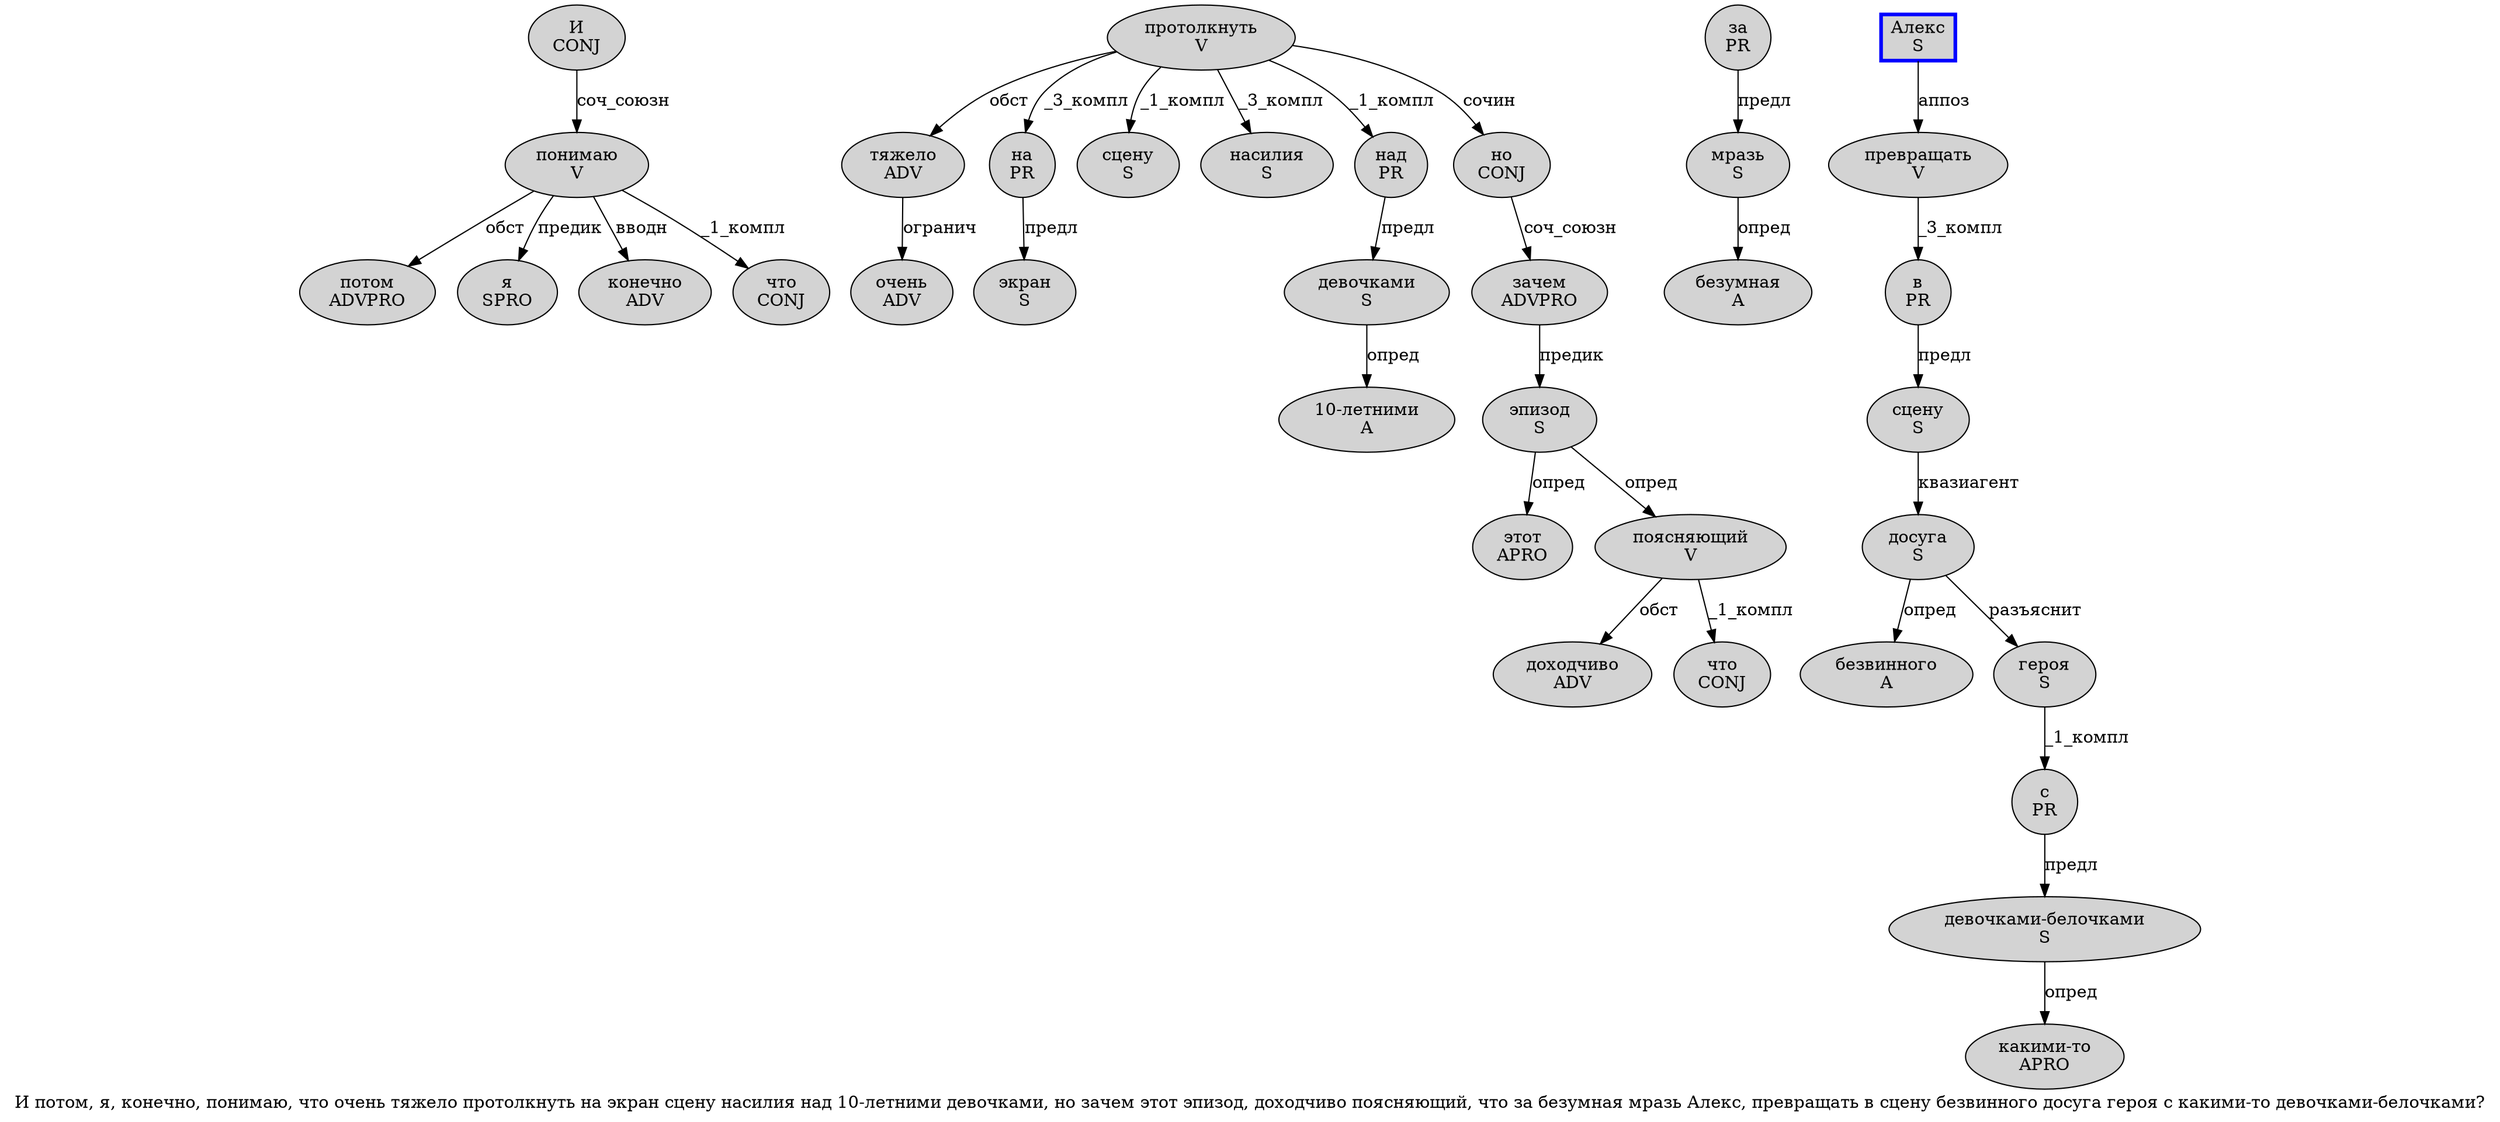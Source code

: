 digraph SENTENCE_3811 {
	graph [label="И потом, я, конечно, понимаю, что очень тяжело протолкнуть на экран сцену насилия над 10-летними девочками, но зачем этот эпизод, доходчиво поясняющий, что за безумная мразь Алекс, превращать в сцену безвинного досуга героя с какими-то девочками-белочками?"]
	node [style=filled]
		0 [label="И
CONJ" color="" fillcolor=lightgray penwidth=1 shape=ellipse]
		1 [label="потом
ADVPRO" color="" fillcolor=lightgray penwidth=1 shape=ellipse]
		3 [label="я
SPRO" color="" fillcolor=lightgray penwidth=1 shape=ellipse]
		5 [label="конечно
ADV" color="" fillcolor=lightgray penwidth=1 shape=ellipse]
		7 [label="понимаю
V" color="" fillcolor=lightgray penwidth=1 shape=ellipse]
		9 [label="что
CONJ" color="" fillcolor=lightgray penwidth=1 shape=ellipse]
		10 [label="очень
ADV" color="" fillcolor=lightgray penwidth=1 shape=ellipse]
		11 [label="тяжело
ADV" color="" fillcolor=lightgray penwidth=1 shape=ellipse]
		12 [label="протолкнуть
V" color="" fillcolor=lightgray penwidth=1 shape=ellipse]
		13 [label="на
PR" color="" fillcolor=lightgray penwidth=1 shape=ellipse]
		14 [label="экран
S" color="" fillcolor=lightgray penwidth=1 shape=ellipse]
		15 [label="сцену
S" color="" fillcolor=lightgray penwidth=1 shape=ellipse]
		16 [label="насилия
S" color="" fillcolor=lightgray penwidth=1 shape=ellipse]
		17 [label="над
PR" color="" fillcolor=lightgray penwidth=1 shape=ellipse]
		18 [label="10-летними
A" color="" fillcolor=lightgray penwidth=1 shape=ellipse]
		19 [label="девочками
S" color="" fillcolor=lightgray penwidth=1 shape=ellipse]
		21 [label="но
CONJ" color="" fillcolor=lightgray penwidth=1 shape=ellipse]
		22 [label="зачем
ADVPRO" color="" fillcolor=lightgray penwidth=1 shape=ellipse]
		23 [label="этот
APRO" color="" fillcolor=lightgray penwidth=1 shape=ellipse]
		24 [label="эпизод
S" color="" fillcolor=lightgray penwidth=1 shape=ellipse]
		26 [label="доходчиво
ADV" color="" fillcolor=lightgray penwidth=1 shape=ellipse]
		27 [label="поясняющий
V" color="" fillcolor=lightgray penwidth=1 shape=ellipse]
		29 [label="что
CONJ" color="" fillcolor=lightgray penwidth=1 shape=ellipse]
		30 [label="за
PR" color="" fillcolor=lightgray penwidth=1 shape=ellipse]
		31 [label="безумная
A" color="" fillcolor=lightgray penwidth=1 shape=ellipse]
		32 [label="мразь
S" color="" fillcolor=lightgray penwidth=1 shape=ellipse]
		33 [label="Алекс
S" color=blue fillcolor=lightgray penwidth=3 shape=box]
		35 [label="превращать
V" color="" fillcolor=lightgray penwidth=1 shape=ellipse]
		36 [label="в
PR" color="" fillcolor=lightgray penwidth=1 shape=ellipse]
		37 [label="сцену
S" color="" fillcolor=lightgray penwidth=1 shape=ellipse]
		38 [label="безвинного
A" color="" fillcolor=lightgray penwidth=1 shape=ellipse]
		39 [label="досуга
S" color="" fillcolor=lightgray penwidth=1 shape=ellipse]
		40 [label="героя
S" color="" fillcolor=lightgray penwidth=1 shape=ellipse]
		41 [label="с
PR" color="" fillcolor=lightgray penwidth=1 shape=ellipse]
		42 [label="какими-то
APRO" color="" fillcolor=lightgray penwidth=1 shape=ellipse]
		43 [label="девочками-белочками
S" color="" fillcolor=lightgray penwidth=1 shape=ellipse]
			41 -> 43 [label="предл"]
			19 -> 18 [label="опред"]
			27 -> 26 [label="обст"]
			27 -> 29 [label="_1_компл"]
			12 -> 11 [label="обст"]
			12 -> 13 [label="_3_компл"]
			12 -> 15 [label="_1_компл"]
			12 -> 16 [label="_3_компл"]
			12 -> 17 [label="_1_компл"]
			12 -> 21 [label="сочин"]
			37 -> 39 [label="квазиагент"]
			13 -> 14 [label="предл"]
			17 -> 19 [label="предл"]
			0 -> 7 [label="соч_союзн"]
			24 -> 23 [label="опред"]
			24 -> 27 [label="опред"]
			21 -> 22 [label="соч_союзн"]
			43 -> 42 [label="опред"]
			35 -> 36 [label="_3_компл"]
			22 -> 24 [label="предик"]
			30 -> 32 [label="предл"]
			39 -> 38 [label="опред"]
			39 -> 40 [label="разъяснит"]
			7 -> 1 [label="обст"]
			7 -> 3 [label="предик"]
			7 -> 5 [label="вводн"]
			7 -> 9 [label="_1_компл"]
			33 -> 35 [label="аппоз"]
			36 -> 37 [label="предл"]
			11 -> 10 [label="огранич"]
			32 -> 31 [label="опред"]
			40 -> 41 [label="_1_компл"]
}